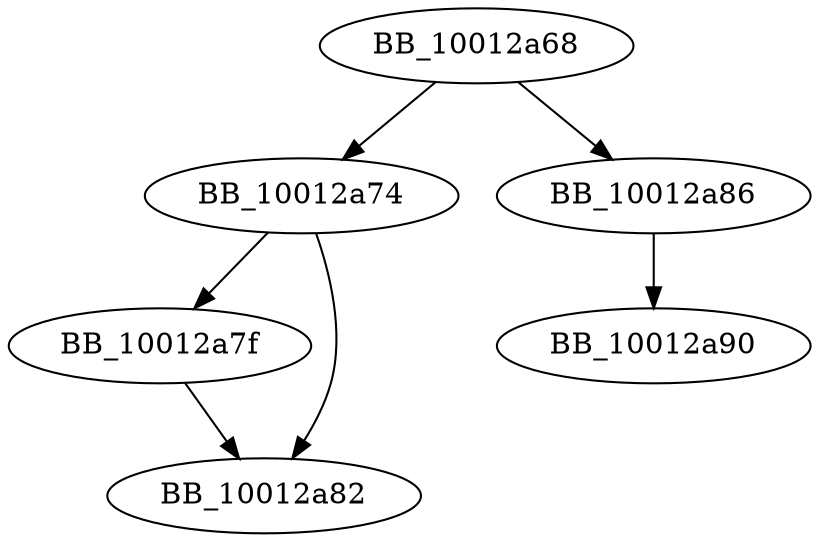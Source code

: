 DiGraph _tolower{
BB_10012a68->BB_10012a74
BB_10012a68->BB_10012a86
BB_10012a74->BB_10012a7f
BB_10012a74->BB_10012a82
BB_10012a7f->BB_10012a82
BB_10012a86->BB_10012a90
}
